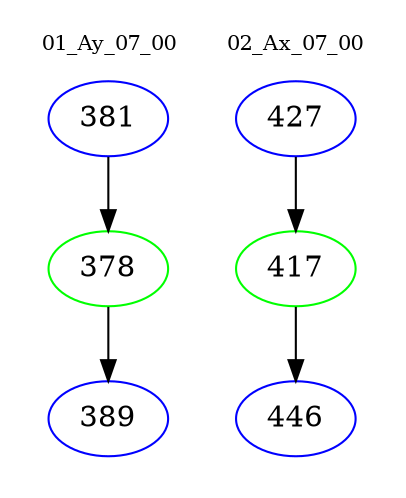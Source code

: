 digraph{
subgraph cluster_0 {
color = white
label = "01_Ay_07_00";
fontsize=10;
T0_381 [label="381", color="blue"]
T0_381 -> T0_378 [color="black"]
T0_378 [label="378", color="green"]
T0_378 -> T0_389 [color="black"]
T0_389 [label="389", color="blue"]
}
subgraph cluster_1 {
color = white
label = "02_Ax_07_00";
fontsize=10;
T1_427 [label="427", color="blue"]
T1_427 -> T1_417 [color="black"]
T1_417 [label="417", color="green"]
T1_417 -> T1_446 [color="black"]
T1_446 [label="446", color="blue"]
}
}
